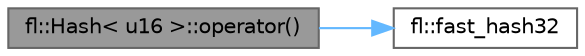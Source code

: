 digraph "fl::Hash&lt; u16 &gt;::operator()"
{
 // INTERACTIVE_SVG=YES
 // LATEX_PDF_SIZE
  bgcolor="transparent";
  edge [fontname=Helvetica,fontsize=10,labelfontname=Helvetica,labelfontsize=10];
  node [fontname=Helvetica,fontsize=10,shape=box,height=0.2,width=0.4];
  rankdir="LR";
  Node1 [id="Node000001",label="fl::Hash\< u16 \>::operator()",height=0.2,width=0.4,color="gray40", fillcolor="grey60", style="filled", fontcolor="black",tooltip=" "];
  Node1 -> Node2 [id="edge1_Node000001_Node000002",color="steelblue1",style="solid",tooltip=" "];
  Node2 [id="Node000002",label="fl::fast_hash32",height=0.2,width=0.4,color="grey40", fillcolor="white", style="filled",URL="$d4/d36/namespacefl_afafceec46b888cb738941f4b7b31b4e3.html#afafceec46b888cb738941f4b7b31b4e3",tooltip=" "];
}
